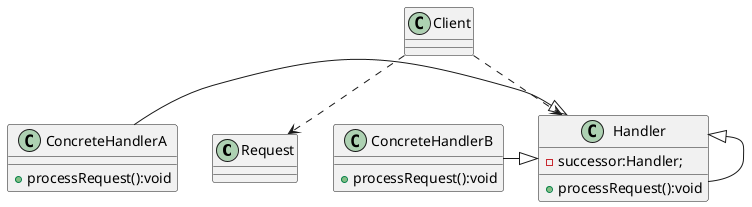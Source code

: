 @startuml
'https://plantuml.com/class-diagram

' 对原理类图的说明-即(职责链模式的角色及职责)
'1) Handler : 抽象的处理者, 定义了一个处理请求的接口, 同时含义另外 Handler
'2) ConcreteHandlerA , B 是具体的处理者, 处理它
'自己负责的请求， 可以访问它的后继者(即下一个处理者), 如果'
'可以处理当前请求，则处理，否则就将该请求交个 后继者去处理，从而形成一个职责链
'3) Request ， 含义很多属性，表示一个

class Request{}
class Client{}





class Handler{
    - successor:Handler;
    + processRequest():void
}
class ConcreteHandlerA{
    + processRequest():void
}

class ConcreteHandlerB{
    + processRequest():void
}

ConcreteHandlerA -^ Handler
ConcreteHandlerB -^ Handler

Handler <|-- Handler
Client ..> Request
Client ..> Handler

@enduml